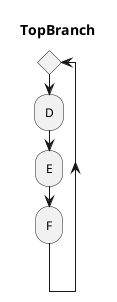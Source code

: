/'


@startuml (id=Branch_1)
title TopBranch
    repeat
      :D;
      :E;
      :F;
    repeat while
@enduml